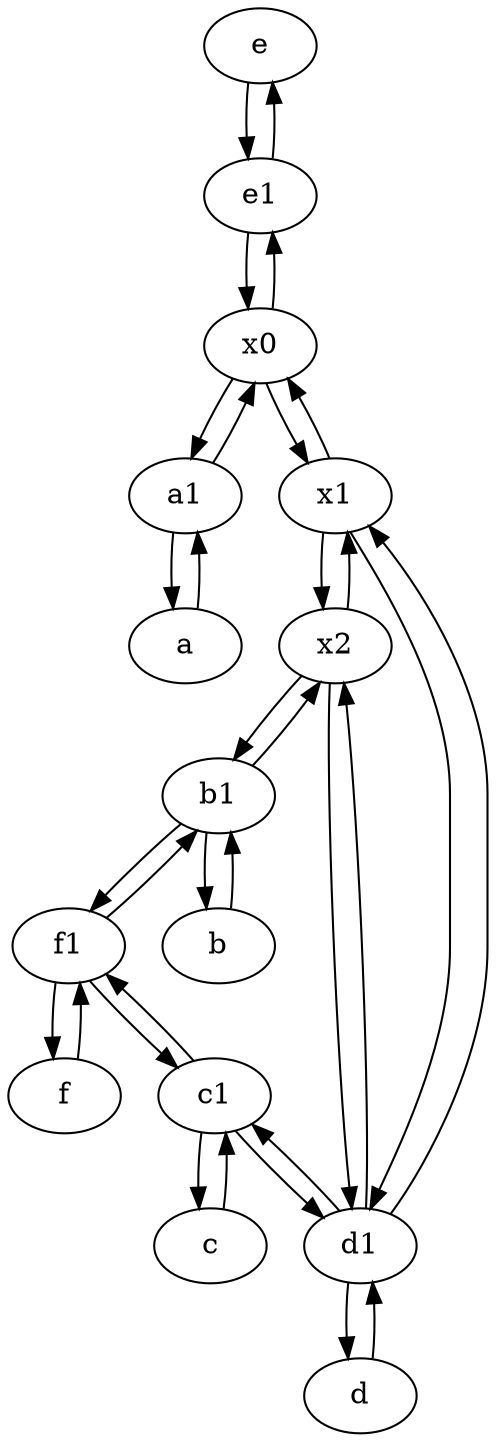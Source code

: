 digraph  {
	e [pos="30,50!"];
	f1;
	c [pos="20,10!"];
	d [pos="20,30!"];
	a1 [pos="40,15!"];
	x2;
	b1 [pos="45,20!"];
	f [pos="15,45!"];
	b [pos="50,20!"];
	x1;
	c1 [pos="30,15!"];
	x0;
	d1 [pos="25,30!"];
	a [pos="40,10!"];
	e1 [pos="25,45!"];
	a1 -> x0;
	x2 -> x1;
	x2 -> b1;
	b1 -> x2;
	c1 -> d1;
	x0 -> a1;
	f1 -> f;
	d -> d1;
	f1 -> b1;
	d1 -> x2;
	b1 -> b;
	e1 -> x0;
	a1 -> a;
	e1 -> e;
	b -> b1;
	x2 -> d1;
	c1 -> f1;
	d1 -> x1;
	x1 -> d1;
	x1 -> x2;
	d1 -> c1;
	d1 -> d;
	x0 -> e1;
	x0 -> x1;
	x1 -> x0;
	c1 -> c;
	b1 -> f1;
	e -> e1;
	a -> a1;
	f1 -> c1;
	f -> f1;
	c -> c1;

	}